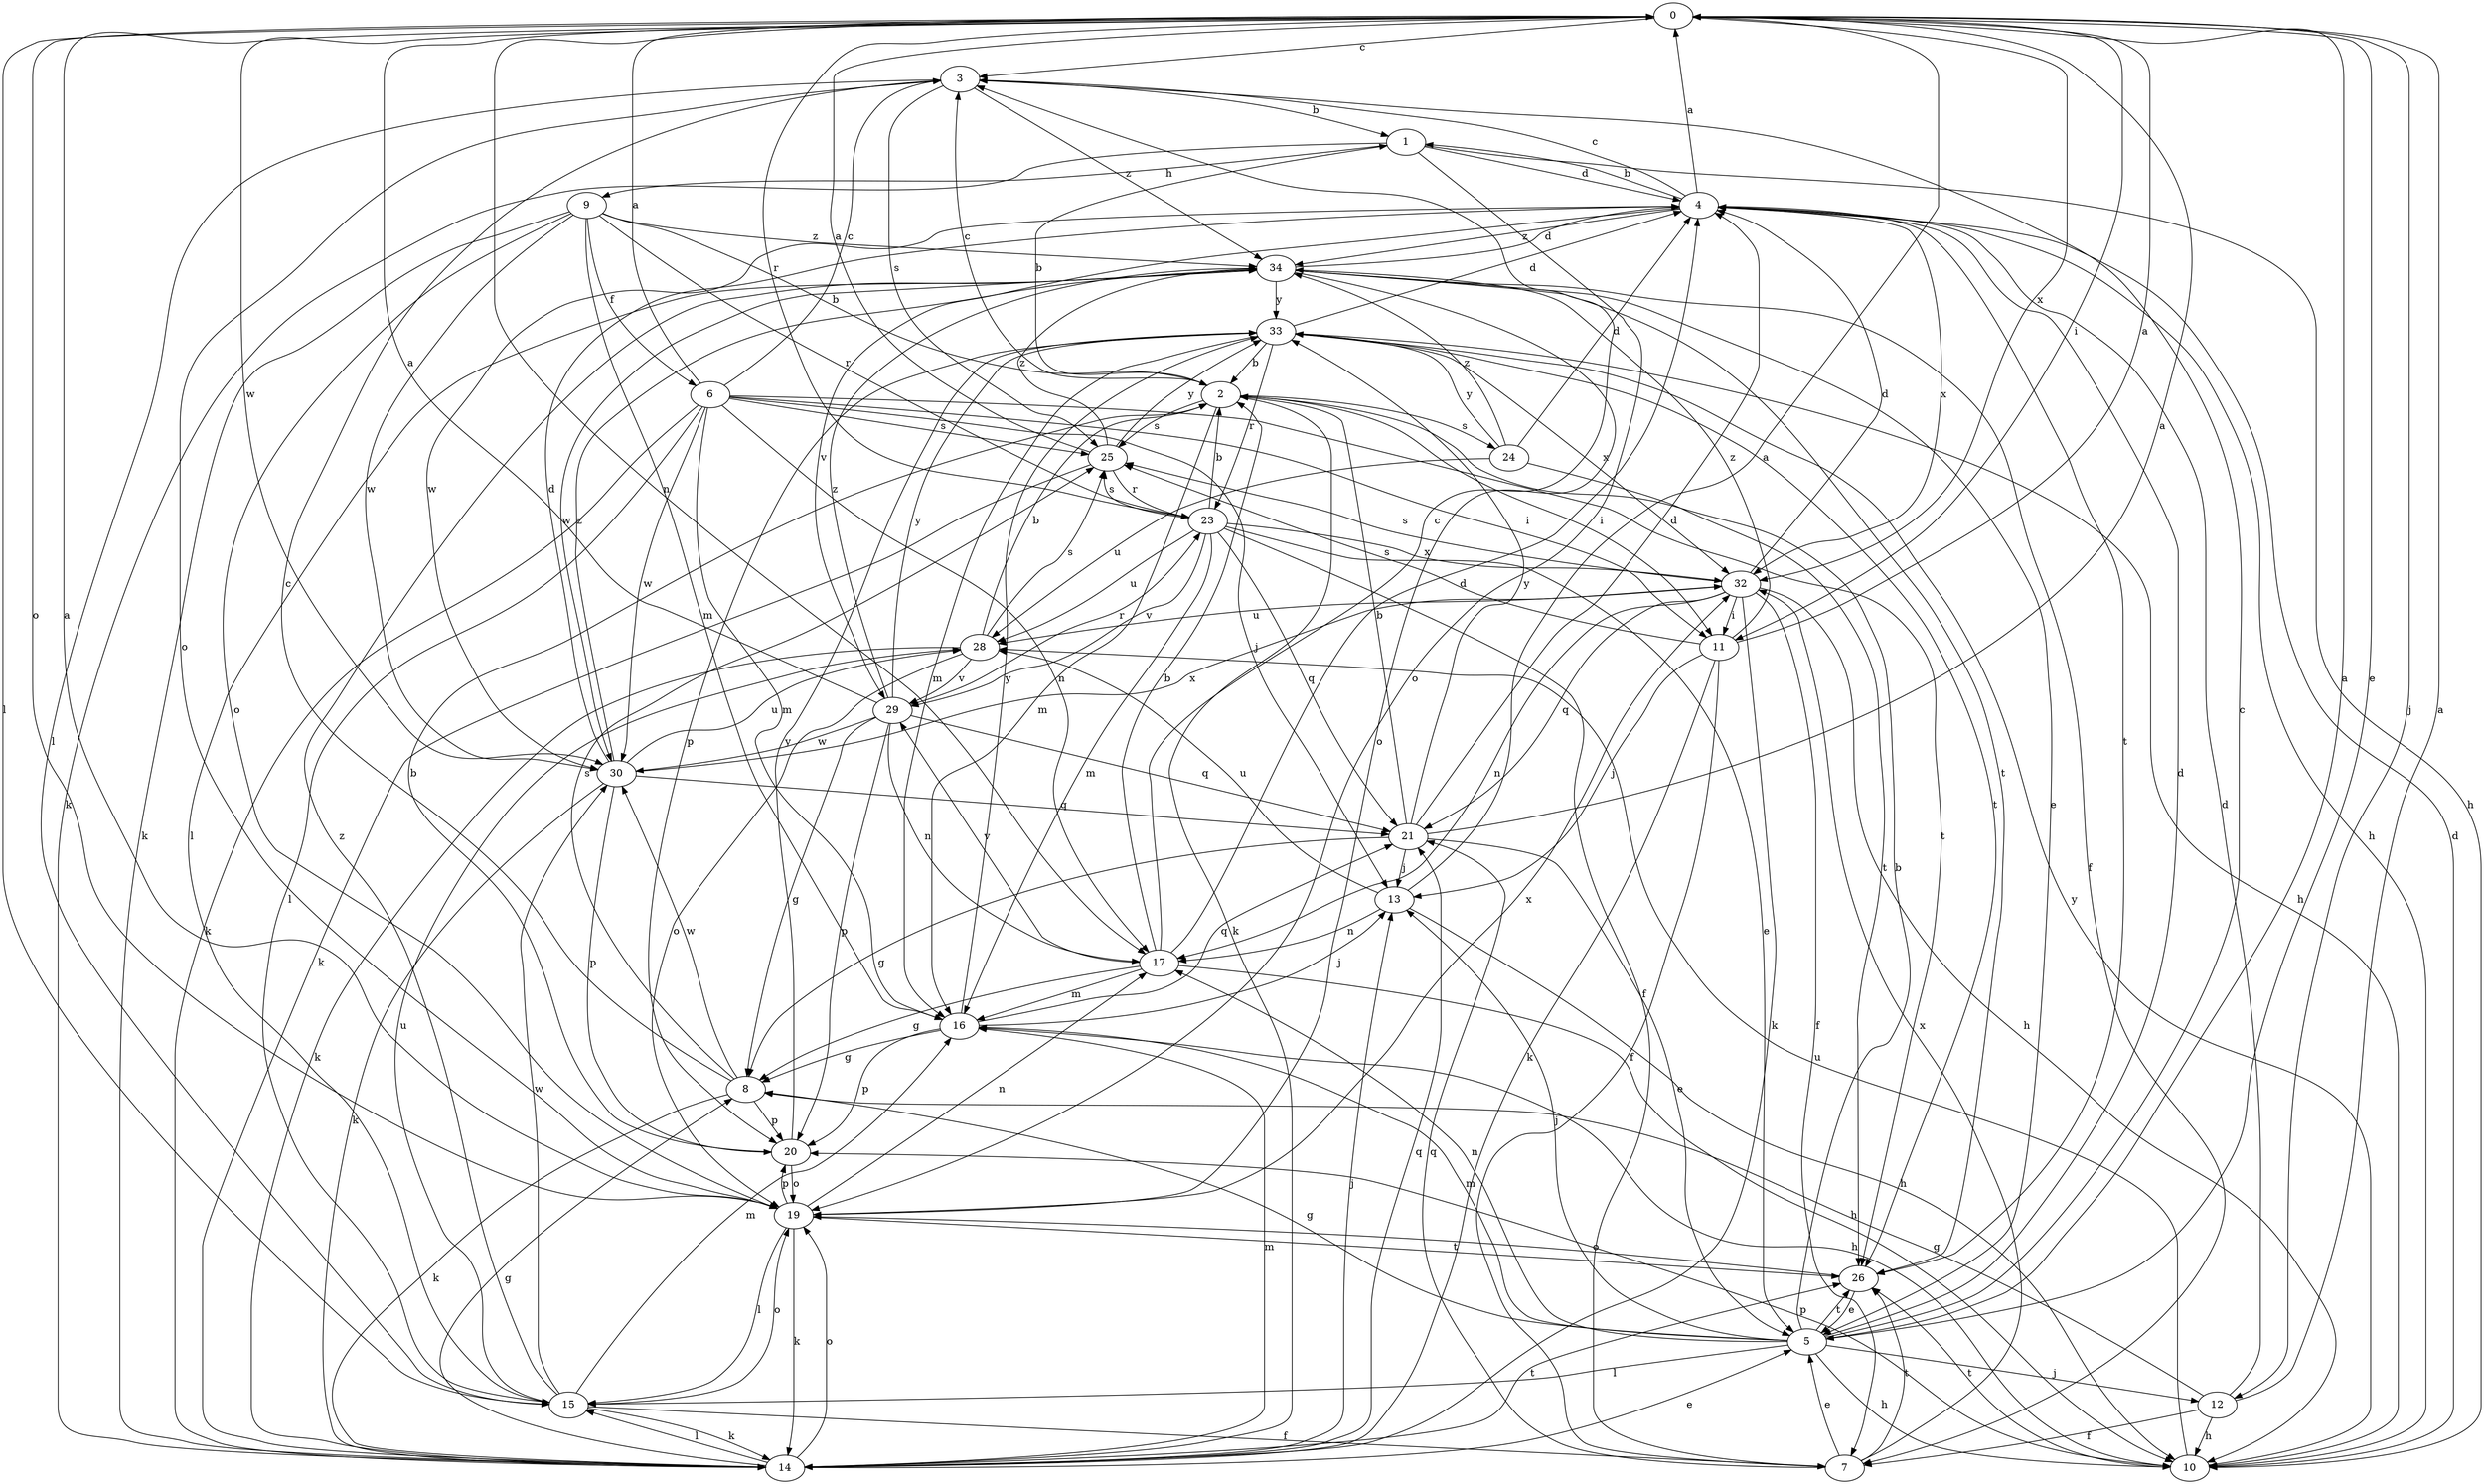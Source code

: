 strict digraph  {
0;
1;
2;
3;
4;
5;
6;
7;
8;
9;
10;
11;
12;
13;
14;
15;
16;
17;
19;
20;
21;
23;
24;
25;
26;
28;
29;
30;
32;
33;
34;
0 -> 3  [label=c];
0 -> 5  [label=e];
0 -> 11  [label=i];
0 -> 12  [label=j];
0 -> 15  [label=l];
0 -> 17  [label=n];
0 -> 19  [label=o];
0 -> 23  [label=r];
0 -> 30  [label=w];
0 -> 32  [label=x];
1 -> 4  [label=d];
1 -> 9  [label=h];
1 -> 10  [label=h];
1 -> 14  [label=k];
1 -> 19  [label=o];
2 -> 1  [label=b];
2 -> 3  [label=c];
2 -> 11  [label=i];
2 -> 14  [label=k];
2 -> 16  [label=m];
2 -> 24  [label=s];
2 -> 25  [label=s];
3 -> 1  [label=b];
3 -> 15  [label=l];
3 -> 19  [label=o];
3 -> 25  [label=s];
3 -> 34  [label=z];
4 -> 0  [label=a];
4 -> 1  [label=b];
4 -> 3  [label=c];
4 -> 10  [label=h];
4 -> 26  [label=t];
4 -> 29  [label=v];
4 -> 30  [label=w];
4 -> 32  [label=x];
4 -> 34  [label=z];
5 -> 0  [label=a];
5 -> 2  [label=b];
5 -> 3  [label=c];
5 -> 4  [label=d];
5 -> 8  [label=g];
5 -> 10  [label=h];
5 -> 12  [label=j];
5 -> 13  [label=j];
5 -> 15  [label=l];
5 -> 16  [label=m];
5 -> 17  [label=n];
5 -> 26  [label=t];
6 -> 0  [label=a];
6 -> 3  [label=c];
6 -> 11  [label=i];
6 -> 13  [label=j];
6 -> 14  [label=k];
6 -> 15  [label=l];
6 -> 16  [label=m];
6 -> 17  [label=n];
6 -> 25  [label=s];
6 -> 26  [label=t];
6 -> 30  [label=w];
7 -> 5  [label=e];
7 -> 21  [label=q];
7 -> 26  [label=t];
7 -> 32  [label=x];
8 -> 3  [label=c];
8 -> 14  [label=k];
8 -> 20  [label=p];
8 -> 25  [label=s];
8 -> 30  [label=w];
9 -> 2  [label=b];
9 -> 6  [label=f];
9 -> 14  [label=k];
9 -> 16  [label=m];
9 -> 19  [label=o];
9 -> 23  [label=r];
9 -> 30  [label=w];
9 -> 34  [label=z];
10 -> 4  [label=d];
10 -> 20  [label=p];
10 -> 26  [label=t];
10 -> 28  [label=u];
10 -> 33  [label=y];
11 -> 0  [label=a];
11 -> 7  [label=f];
11 -> 13  [label=j];
11 -> 14  [label=k];
11 -> 25  [label=s];
11 -> 34  [label=z];
12 -> 0  [label=a];
12 -> 4  [label=d];
12 -> 7  [label=f];
12 -> 8  [label=g];
12 -> 10  [label=h];
13 -> 0  [label=a];
13 -> 10  [label=h];
13 -> 17  [label=n];
13 -> 28  [label=u];
14 -> 5  [label=e];
14 -> 8  [label=g];
14 -> 13  [label=j];
14 -> 15  [label=l];
14 -> 16  [label=m];
14 -> 19  [label=o];
14 -> 21  [label=q];
14 -> 26  [label=t];
15 -> 7  [label=f];
15 -> 14  [label=k];
15 -> 16  [label=m];
15 -> 19  [label=o];
15 -> 28  [label=u];
15 -> 30  [label=w];
15 -> 34  [label=z];
16 -> 8  [label=g];
16 -> 10  [label=h];
16 -> 13  [label=j];
16 -> 20  [label=p];
16 -> 21  [label=q];
16 -> 33  [label=y];
17 -> 2  [label=b];
17 -> 3  [label=c];
17 -> 4  [label=d];
17 -> 8  [label=g];
17 -> 10  [label=h];
17 -> 16  [label=m];
17 -> 29  [label=v];
19 -> 0  [label=a];
19 -> 14  [label=k];
19 -> 15  [label=l];
19 -> 17  [label=n];
19 -> 20  [label=p];
19 -> 26  [label=t];
19 -> 32  [label=x];
20 -> 2  [label=b];
20 -> 19  [label=o];
20 -> 33  [label=y];
21 -> 0  [label=a];
21 -> 2  [label=b];
21 -> 4  [label=d];
21 -> 5  [label=e];
21 -> 8  [label=g];
21 -> 13  [label=j];
21 -> 33  [label=y];
23 -> 2  [label=b];
23 -> 5  [label=e];
23 -> 7  [label=f];
23 -> 16  [label=m];
23 -> 21  [label=q];
23 -> 25  [label=s];
23 -> 28  [label=u];
23 -> 29  [label=v];
23 -> 32  [label=x];
24 -> 4  [label=d];
24 -> 26  [label=t];
24 -> 28  [label=u];
24 -> 33  [label=y];
24 -> 34  [label=z];
25 -> 0  [label=a];
25 -> 14  [label=k];
25 -> 23  [label=r];
25 -> 33  [label=y];
25 -> 34  [label=z];
26 -> 5  [label=e];
26 -> 19  [label=o];
28 -> 2  [label=b];
28 -> 14  [label=k];
28 -> 19  [label=o];
28 -> 25  [label=s];
28 -> 29  [label=v];
29 -> 0  [label=a];
29 -> 8  [label=g];
29 -> 17  [label=n];
29 -> 20  [label=p];
29 -> 21  [label=q];
29 -> 23  [label=r];
29 -> 30  [label=w];
29 -> 33  [label=y];
29 -> 34  [label=z];
30 -> 4  [label=d];
30 -> 14  [label=k];
30 -> 20  [label=p];
30 -> 21  [label=q];
30 -> 28  [label=u];
30 -> 32  [label=x];
30 -> 34  [label=z];
32 -> 4  [label=d];
32 -> 7  [label=f];
32 -> 10  [label=h];
32 -> 11  [label=i];
32 -> 14  [label=k];
32 -> 17  [label=n];
32 -> 21  [label=q];
32 -> 25  [label=s];
32 -> 28  [label=u];
33 -> 2  [label=b];
33 -> 4  [label=d];
33 -> 10  [label=h];
33 -> 16  [label=m];
33 -> 20  [label=p];
33 -> 23  [label=r];
33 -> 26  [label=t];
33 -> 32  [label=x];
34 -> 4  [label=d];
34 -> 5  [label=e];
34 -> 7  [label=f];
34 -> 15  [label=l];
34 -> 19  [label=o];
34 -> 26  [label=t];
34 -> 30  [label=w];
34 -> 33  [label=y];
}
